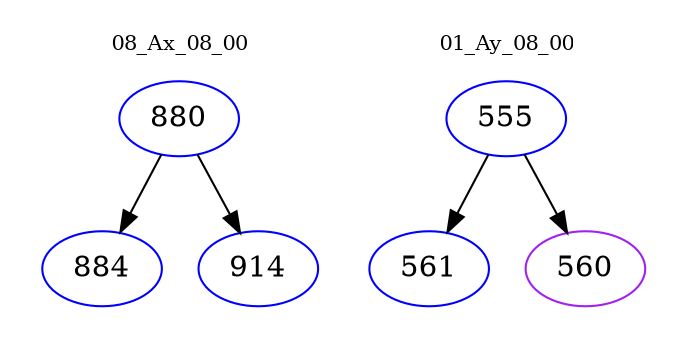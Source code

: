 digraph{
subgraph cluster_0 {
color = white
label = "08_Ax_08_00";
fontsize=10;
T0_880 [label="880", color="blue"]
T0_880 -> T0_884 [color="black"]
T0_884 [label="884", color="blue"]
T0_880 -> T0_914 [color="black"]
T0_914 [label="914", color="blue"]
}
subgraph cluster_1 {
color = white
label = "01_Ay_08_00";
fontsize=10;
T1_555 [label="555", color="blue"]
T1_555 -> T1_561 [color="black"]
T1_561 [label="561", color="blue"]
T1_555 -> T1_560 [color="black"]
T1_560 [label="560", color="purple"]
}
}
